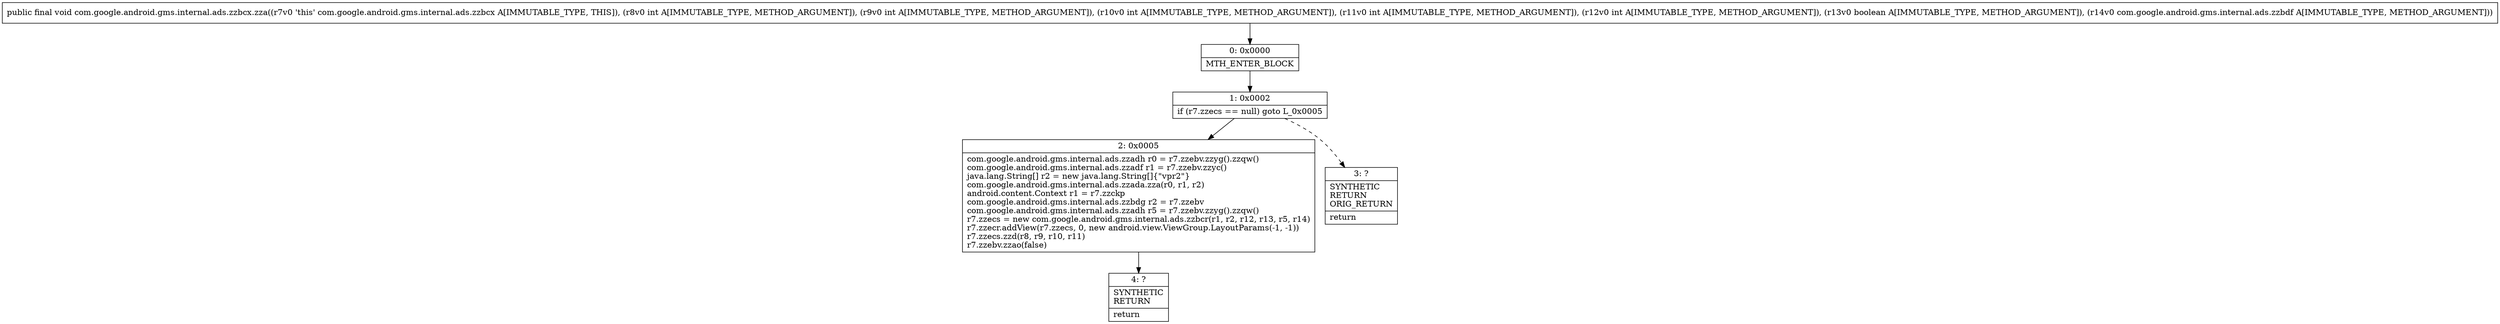 digraph "CFG forcom.google.android.gms.internal.ads.zzbcx.zza(IIIIIZLcom\/google\/android\/gms\/internal\/ads\/zzbdf;)V" {
Node_0 [shape=record,label="{0\:\ 0x0000|MTH_ENTER_BLOCK\l}"];
Node_1 [shape=record,label="{1\:\ 0x0002|if (r7.zzecs == null) goto L_0x0005\l}"];
Node_2 [shape=record,label="{2\:\ 0x0005|com.google.android.gms.internal.ads.zzadh r0 = r7.zzebv.zzyg().zzqw()\lcom.google.android.gms.internal.ads.zzadf r1 = r7.zzebv.zzyc()\ljava.lang.String[] r2 = new java.lang.String[]\{\"vpr2\"\}\lcom.google.android.gms.internal.ads.zzada.zza(r0, r1, r2)\landroid.content.Context r1 = r7.zzckp\lcom.google.android.gms.internal.ads.zzbdg r2 = r7.zzebv\lcom.google.android.gms.internal.ads.zzadh r5 = r7.zzebv.zzyg().zzqw()\lr7.zzecs = new com.google.android.gms.internal.ads.zzbcr(r1, r2, r12, r13, r5, r14)\lr7.zzecr.addView(r7.zzecs, 0, new android.view.ViewGroup.LayoutParams(\-1, \-1))\lr7.zzecs.zzd(r8, r9, r10, r11)\lr7.zzebv.zzao(false)\l}"];
Node_3 [shape=record,label="{3\:\ ?|SYNTHETIC\lRETURN\lORIG_RETURN\l|return\l}"];
Node_4 [shape=record,label="{4\:\ ?|SYNTHETIC\lRETURN\l|return\l}"];
MethodNode[shape=record,label="{public final void com.google.android.gms.internal.ads.zzbcx.zza((r7v0 'this' com.google.android.gms.internal.ads.zzbcx A[IMMUTABLE_TYPE, THIS]), (r8v0 int A[IMMUTABLE_TYPE, METHOD_ARGUMENT]), (r9v0 int A[IMMUTABLE_TYPE, METHOD_ARGUMENT]), (r10v0 int A[IMMUTABLE_TYPE, METHOD_ARGUMENT]), (r11v0 int A[IMMUTABLE_TYPE, METHOD_ARGUMENT]), (r12v0 int A[IMMUTABLE_TYPE, METHOD_ARGUMENT]), (r13v0 boolean A[IMMUTABLE_TYPE, METHOD_ARGUMENT]), (r14v0 com.google.android.gms.internal.ads.zzbdf A[IMMUTABLE_TYPE, METHOD_ARGUMENT])) }"];
MethodNode -> Node_0;
Node_0 -> Node_1;
Node_1 -> Node_2;
Node_1 -> Node_3[style=dashed];
Node_2 -> Node_4;
}

